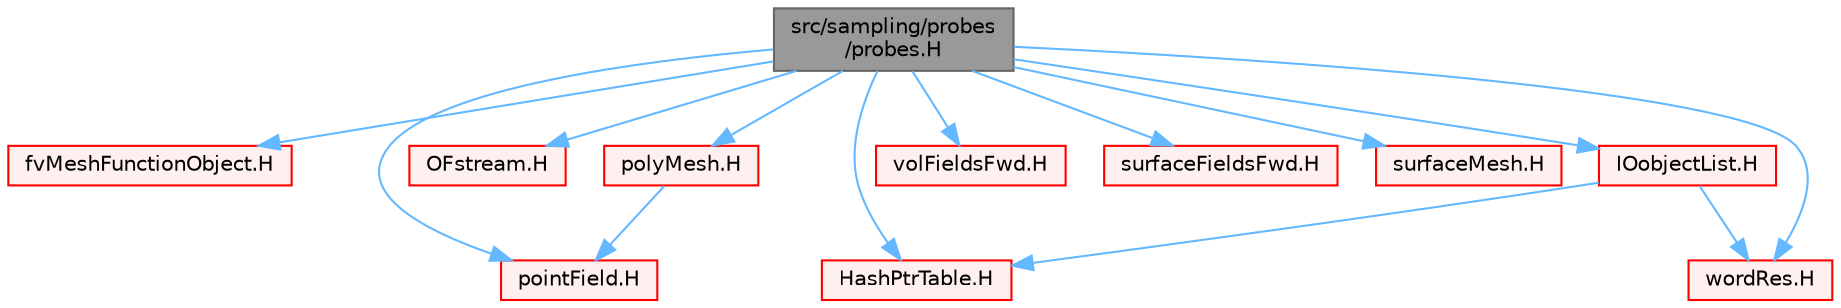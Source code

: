 digraph "src/sampling/probes/probes.H"
{
 // LATEX_PDF_SIZE
  bgcolor="transparent";
  edge [fontname=Helvetica,fontsize=10,labelfontname=Helvetica,labelfontsize=10];
  node [fontname=Helvetica,fontsize=10,shape=box,height=0.2,width=0.4];
  Node1 [id="Node000001",label="src/sampling/probes\l/probes.H",height=0.2,width=0.4,color="gray40", fillcolor="grey60", style="filled", fontcolor="black",tooltip=" "];
  Node1 -> Node2 [id="edge1_Node000001_Node000002",color="steelblue1",style="solid",tooltip=" "];
  Node2 [id="Node000002",label="fvMeshFunctionObject.H",height=0.2,width=0.4,color="red", fillcolor="#FFF0F0", style="filled",URL="$fvMeshFunctionObject_8H.html",tooltip=" "];
  Node1 -> Node252 [id="edge2_Node000001_Node000252",color="steelblue1",style="solid",tooltip=" "];
  Node252 [id="Node000252",label="HashPtrTable.H",height=0.2,width=0.4,color="red", fillcolor="#FFF0F0", style="filled",URL="$HashPtrTable_8H.html",tooltip=" "];
  Node1 -> Node254 [id="edge3_Node000001_Node000254",color="steelblue1",style="solid",tooltip=" "];
  Node254 [id="Node000254",label="OFstream.H",height=0.2,width=0.4,color="red", fillcolor="#FFF0F0", style="filled",URL="$OFstream_8H.html",tooltip=" "];
  Node1 -> Node257 [id="edge4_Node000001_Node000257",color="steelblue1",style="solid",tooltip=" "];
  Node257 [id="Node000257",label="polyMesh.H",height=0.2,width=0.4,color="red", fillcolor="#FFF0F0", style="filled",URL="$polyMesh_8H.html",tooltip=" "];
  Node257 -> Node274 [id="edge5_Node000257_Node000274",color="steelblue1",style="solid",tooltip=" "];
  Node274 [id="Node000274",label="pointField.H",height=0.2,width=0.4,color="red", fillcolor="#FFF0F0", style="filled",URL="$pointField_8H.html",tooltip=" "];
  Node1 -> Node274 [id="edge6_Node000001_Node000274",color="steelblue1",style="solid",tooltip=" "];
  Node1 -> Node345 [id="edge7_Node000001_Node000345",color="steelblue1",style="solid",tooltip=" "];
  Node345 [id="Node000345",label="volFieldsFwd.H",height=0.2,width=0.4,color="red", fillcolor="#FFF0F0", style="filled",URL="$volFieldsFwd_8H.html",tooltip="Forwards and collection of common volume field types."];
  Node1 -> Node346 [id="edge8_Node000001_Node000346",color="steelblue1",style="solid",tooltip=" "];
  Node346 [id="Node000346",label="surfaceFieldsFwd.H",height=0.2,width=0.4,color="red", fillcolor="#FFF0F0", style="filled",URL="$surfaceFieldsFwd_8H.html",tooltip=" "];
  Node1 -> Node347 [id="edge9_Node000001_Node000347",color="steelblue1",style="solid",tooltip=" "];
  Node347 [id="Node000347",label="surfaceMesh.H",height=0.2,width=0.4,color="red", fillcolor="#FFF0F0", style="filled",URL="$surfaceMesh_8H.html",tooltip=" "];
  Node1 -> Node155 [id="edge10_Node000001_Node000155",color="steelblue1",style="solid",tooltip=" "];
  Node155 [id="Node000155",label="wordRes.H",height=0.2,width=0.4,color="red", fillcolor="#FFF0F0", style="filled",URL="$wordRes_8H.html",tooltip=" "];
  Node1 -> Node377 [id="edge11_Node000001_Node000377",color="steelblue1",style="solid",tooltip=" "];
  Node377 [id="Node000377",label="IOobjectList.H",height=0.2,width=0.4,color="red", fillcolor="#FFF0F0", style="filled",URL="$IOobjectList_8H.html",tooltip=" "];
  Node377 -> Node252 [id="edge12_Node000377_Node000252",color="steelblue1",style="solid",tooltip=" "];
  Node377 -> Node155 [id="edge13_Node000377_Node000155",color="steelblue1",style="solid",tooltip=" "];
}
